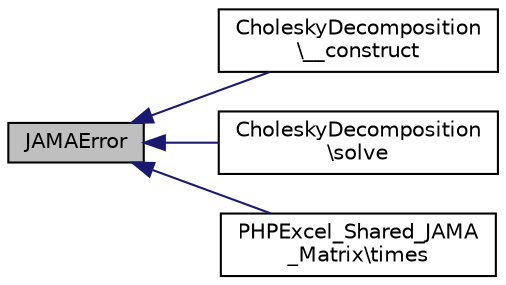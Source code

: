 digraph "JAMAError"
{
  edge [fontname="Helvetica",fontsize="10",labelfontname="Helvetica",labelfontsize="10"];
  node [fontname="Helvetica",fontsize="10",shape=record];
  rankdir="LR";
  Node1 [label="JAMAError",height=0.2,width=0.4,color="black", fillcolor="grey75", style="filled", fontcolor="black"];
  Node1 -> Node2 [dir="back",color="midnightblue",fontsize="10",style="solid",fontname="Helvetica"];
  Node2 [label="CholeskyDecomposition\l\\__construct",height=0.2,width=0.4,color="black", fillcolor="white", style="filled",URL="$class_cholesky_decomposition.html#a98fa74f0e24b1b022f45c8045a1e37f6"];
  Node1 -> Node3 [dir="back",color="midnightblue",fontsize="10",style="solid",fontname="Helvetica"];
  Node3 [label="CholeskyDecomposition\l\\solve",height=0.2,width=0.4,color="black", fillcolor="white", style="filled",URL="$class_cholesky_decomposition.html#a4f4ddfa8c70b6072c9d52de11e62497c"];
  Node1 -> Node4 [dir="back",color="midnightblue",fontsize="10",style="solid",fontname="Helvetica"];
  Node4 [label="PHPExcel_Shared_JAMA\l_Matrix\\times",height=0.2,width=0.4,color="black", fillcolor="white", style="filled",URL="$class_p_h_p_excel___shared___j_a_m_a___matrix.html#a5d998200a799a98b641d44ce0576a33d"];
}
